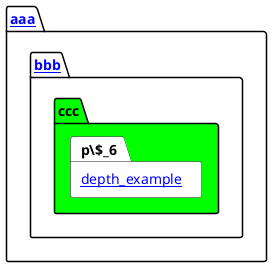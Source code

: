 @startuml
!$pathToBase = "../../../.."
package "[[$pathToBase/../exampleModuleFolder/example_relations.puml aaa]]" as p\$_4 #ffffff {
    package "[[$pathToBase/../exampleModuleFolder/bbb/example_relations.puml bbb]]" as p\$_5 #ffffff {
        package "ccc" #00FF00 {
            package "[[$pathToBase/../exampleModuleFolder/aaa/bbb/ccc/depth_example/example_relations.puml depth_example]]" as p\$_6 #ffffff {
            }
        }
    }
}
@enduml

